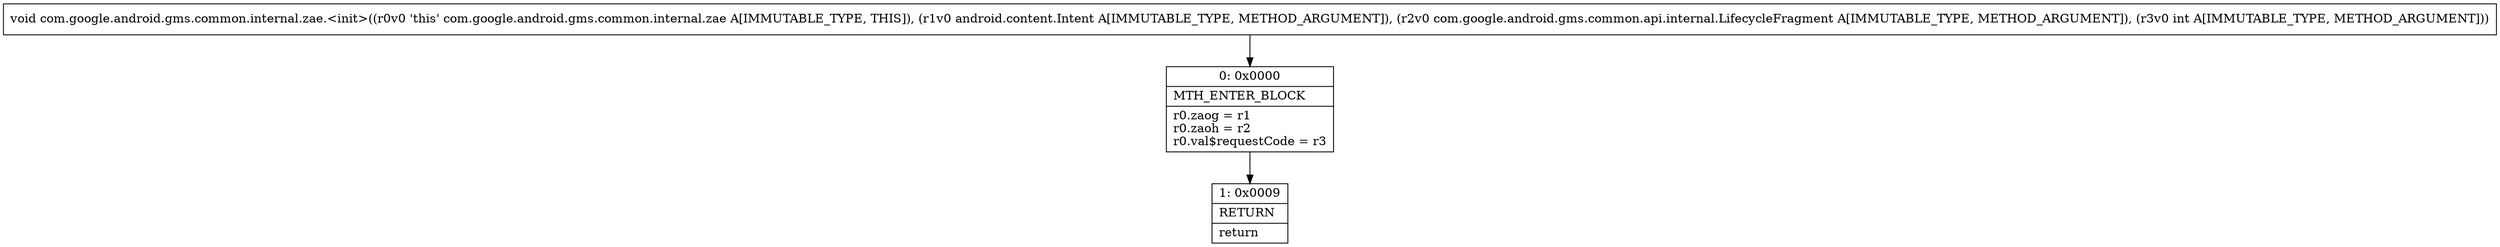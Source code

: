 digraph "CFG forcom.google.android.gms.common.internal.zae.\<init\>(Landroid\/content\/Intent;Lcom\/google\/android\/gms\/common\/api\/internal\/LifecycleFragment;I)V" {
Node_0 [shape=record,label="{0\:\ 0x0000|MTH_ENTER_BLOCK\l|r0.zaog = r1\lr0.zaoh = r2\lr0.val$requestCode = r3\l}"];
Node_1 [shape=record,label="{1\:\ 0x0009|RETURN\l|return\l}"];
MethodNode[shape=record,label="{void com.google.android.gms.common.internal.zae.\<init\>((r0v0 'this' com.google.android.gms.common.internal.zae A[IMMUTABLE_TYPE, THIS]), (r1v0 android.content.Intent A[IMMUTABLE_TYPE, METHOD_ARGUMENT]), (r2v0 com.google.android.gms.common.api.internal.LifecycleFragment A[IMMUTABLE_TYPE, METHOD_ARGUMENT]), (r3v0 int A[IMMUTABLE_TYPE, METHOD_ARGUMENT])) }"];
MethodNode -> Node_0;
Node_0 -> Node_1;
}

